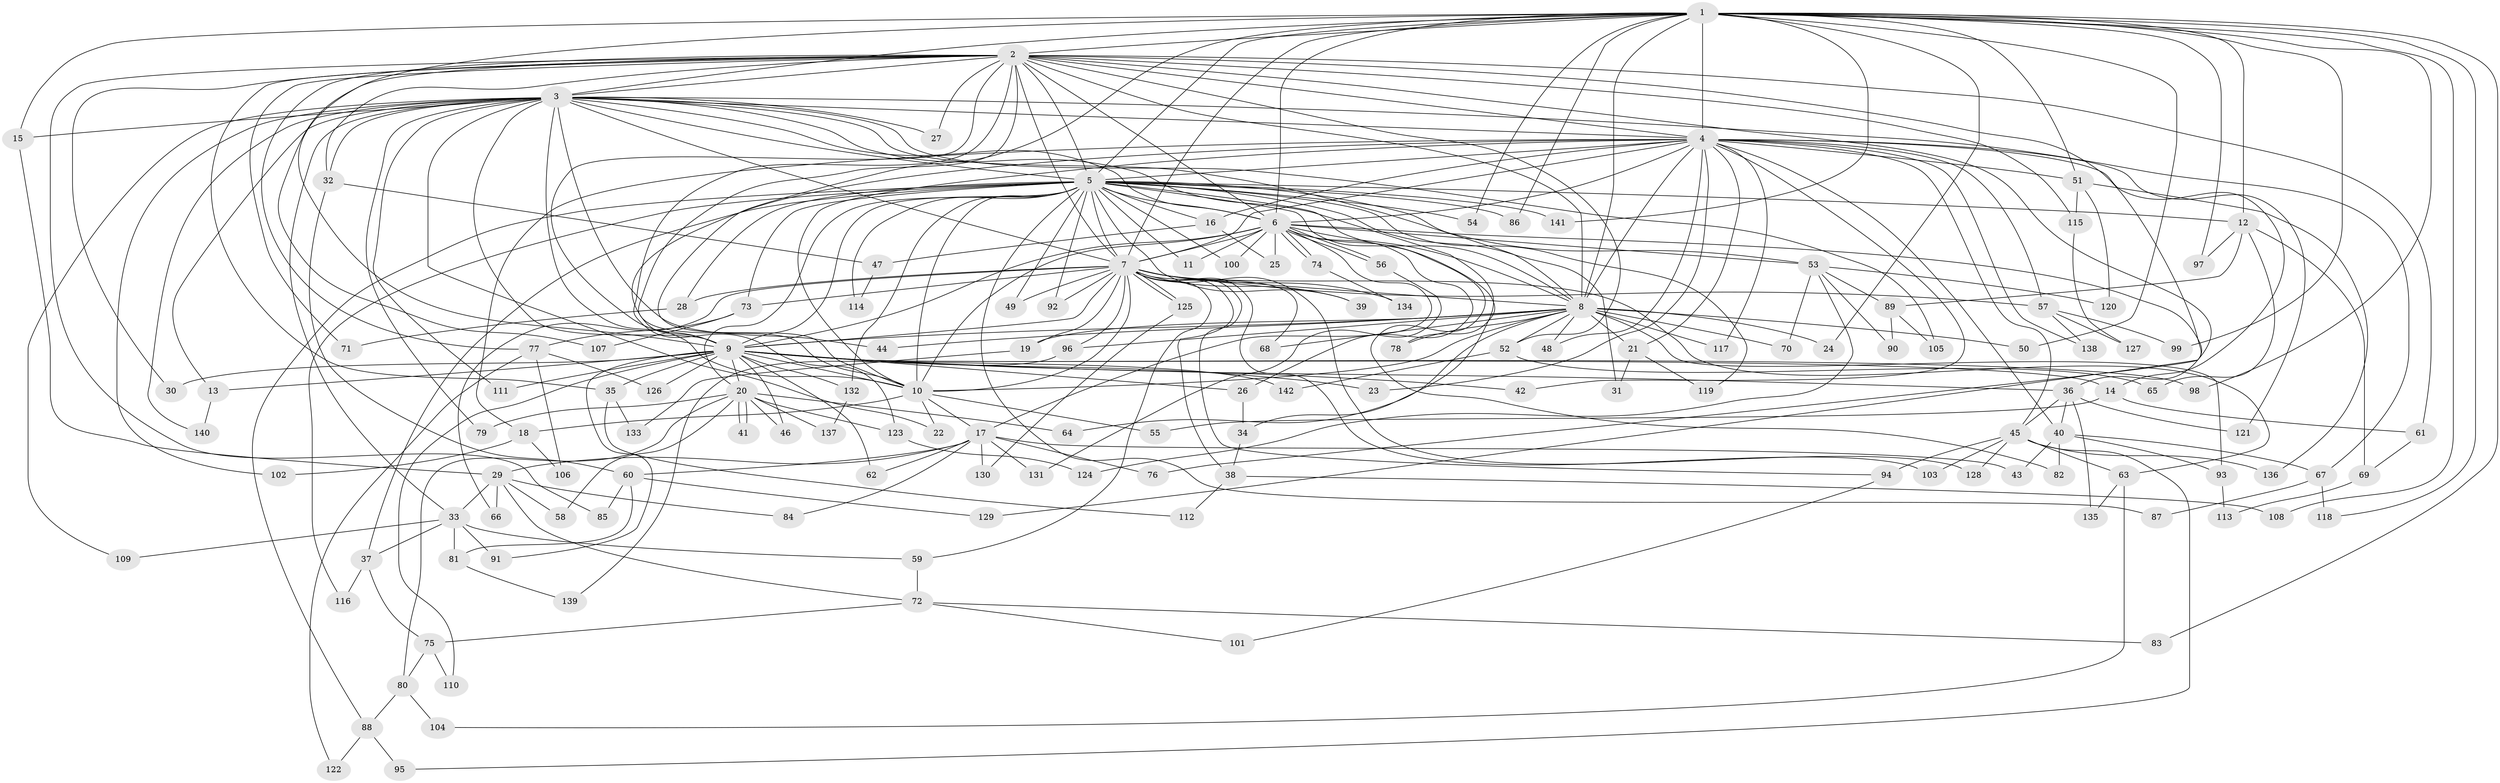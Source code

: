 // coarse degree distribution, {18: 0.05263157894736842, 4: 0.19298245614035087, 3: 0.12280701754385964, 22: 0.05263157894736842, 5: 0.07017543859649122, 2: 0.24561403508771928, 7: 0.03508771929824561, 15: 0.017543859649122806, 6: 0.14035087719298245, 9: 0.017543859649122806, 20: 0.017543859649122806, 1: 0.017543859649122806, 8: 0.017543859649122806}
// Generated by graph-tools (version 1.1) at 2025/36/03/04/25 23:36:24]
// undirected, 142 vertices, 309 edges
graph export_dot {
  node [color=gray90,style=filled];
  1;
  2;
  3;
  4;
  5;
  6;
  7;
  8;
  9;
  10;
  11;
  12;
  13;
  14;
  15;
  16;
  17;
  18;
  19;
  20;
  21;
  22;
  23;
  24;
  25;
  26;
  27;
  28;
  29;
  30;
  31;
  32;
  33;
  34;
  35;
  36;
  37;
  38;
  39;
  40;
  41;
  42;
  43;
  44;
  45;
  46;
  47;
  48;
  49;
  50;
  51;
  52;
  53;
  54;
  55;
  56;
  57;
  58;
  59;
  60;
  61;
  62;
  63;
  64;
  65;
  66;
  67;
  68;
  69;
  70;
  71;
  72;
  73;
  74;
  75;
  76;
  77;
  78;
  79;
  80;
  81;
  82;
  83;
  84;
  85;
  86;
  87;
  88;
  89;
  90;
  91;
  92;
  93;
  94;
  95;
  96;
  97;
  98;
  99;
  100;
  101;
  102;
  103;
  104;
  105;
  106;
  107;
  108;
  109;
  110;
  111;
  112;
  113;
  114;
  115;
  116;
  117;
  118;
  119;
  120;
  121;
  122;
  123;
  124;
  125;
  126;
  127;
  128;
  129;
  130;
  131;
  132;
  133;
  134;
  135;
  136;
  137;
  138;
  139;
  140;
  141;
  142;
  1 -- 2;
  1 -- 3;
  1 -- 4;
  1 -- 5;
  1 -- 6;
  1 -- 7;
  1 -- 8;
  1 -- 9;
  1 -- 10;
  1 -- 12;
  1 -- 15;
  1 -- 24;
  1 -- 50;
  1 -- 51;
  1 -- 54;
  1 -- 83;
  1 -- 86;
  1 -- 97;
  1 -- 98;
  1 -- 99;
  1 -- 108;
  1 -- 118;
  1 -- 141;
  2 -- 3;
  2 -- 4;
  2 -- 5;
  2 -- 6;
  2 -- 7;
  2 -- 8;
  2 -- 9;
  2 -- 10;
  2 -- 27;
  2 -- 30;
  2 -- 32;
  2 -- 35;
  2 -- 52;
  2 -- 61;
  2 -- 71;
  2 -- 76;
  2 -- 77;
  2 -- 85;
  2 -- 107;
  2 -- 115;
  2 -- 123;
  2 -- 129;
  3 -- 4;
  3 -- 5;
  3 -- 6;
  3 -- 7;
  3 -- 8;
  3 -- 9;
  3 -- 10;
  3 -- 13;
  3 -- 15;
  3 -- 22;
  3 -- 27;
  3 -- 32;
  3 -- 33;
  3 -- 34;
  3 -- 44;
  3 -- 67;
  3 -- 79;
  3 -- 102;
  3 -- 105;
  3 -- 109;
  3 -- 111;
  3 -- 140;
  4 -- 5;
  4 -- 6;
  4 -- 7;
  4 -- 8;
  4 -- 9;
  4 -- 10;
  4 -- 14;
  4 -- 16;
  4 -- 18;
  4 -- 21;
  4 -- 23;
  4 -- 40;
  4 -- 42;
  4 -- 45;
  4 -- 48;
  4 -- 51;
  4 -- 57;
  4 -- 117;
  4 -- 121;
  4 -- 138;
  5 -- 6;
  5 -- 7;
  5 -- 8;
  5 -- 9;
  5 -- 10;
  5 -- 11;
  5 -- 12;
  5 -- 16;
  5 -- 20;
  5 -- 28;
  5 -- 31;
  5 -- 37;
  5 -- 39;
  5 -- 49;
  5 -- 53;
  5 -- 54;
  5 -- 73;
  5 -- 82;
  5 -- 86;
  5 -- 87;
  5 -- 88;
  5 -- 92;
  5 -- 100;
  5 -- 114;
  5 -- 116;
  5 -- 119;
  5 -- 132;
  5 -- 141;
  6 -- 7;
  6 -- 8;
  6 -- 9;
  6 -- 10;
  6 -- 11;
  6 -- 17;
  6 -- 25;
  6 -- 26;
  6 -- 36;
  6 -- 53;
  6 -- 56;
  6 -- 56;
  6 -- 74;
  6 -- 74;
  6 -- 78;
  6 -- 100;
  7 -- 8;
  7 -- 9;
  7 -- 10;
  7 -- 19;
  7 -- 28;
  7 -- 38;
  7 -- 39;
  7 -- 49;
  7 -- 57;
  7 -- 59;
  7 -- 63;
  7 -- 66;
  7 -- 68;
  7 -- 73;
  7 -- 92;
  7 -- 94;
  7 -- 96;
  7 -- 103;
  7 -- 125;
  7 -- 125;
  7 -- 128;
  7 -- 134;
  8 -- 9;
  8 -- 10;
  8 -- 19;
  8 -- 21;
  8 -- 24;
  8 -- 44;
  8 -- 48;
  8 -- 50;
  8 -- 52;
  8 -- 64;
  8 -- 68;
  8 -- 70;
  8 -- 78;
  8 -- 93;
  8 -- 96;
  8 -- 117;
  9 -- 10;
  9 -- 13;
  9 -- 14;
  9 -- 20;
  9 -- 23;
  9 -- 26;
  9 -- 30;
  9 -- 35;
  9 -- 36;
  9 -- 42;
  9 -- 46;
  9 -- 62;
  9 -- 91;
  9 -- 98;
  9 -- 110;
  9 -- 111;
  9 -- 126;
  9 -- 132;
  9 -- 142;
  10 -- 17;
  10 -- 18;
  10 -- 22;
  10 -- 55;
  12 -- 65;
  12 -- 69;
  12 -- 89;
  12 -- 97;
  13 -- 140;
  14 -- 55;
  14 -- 61;
  15 -- 29;
  16 -- 25;
  16 -- 47;
  17 -- 29;
  17 -- 43;
  17 -- 60;
  17 -- 62;
  17 -- 76;
  17 -- 84;
  17 -- 130;
  17 -- 131;
  18 -- 102;
  18 -- 106;
  19 -- 133;
  20 -- 41;
  20 -- 41;
  20 -- 46;
  20 -- 58;
  20 -- 64;
  20 -- 79;
  20 -- 80;
  20 -- 123;
  20 -- 137;
  21 -- 31;
  21 -- 119;
  26 -- 34;
  28 -- 71;
  29 -- 33;
  29 -- 58;
  29 -- 66;
  29 -- 72;
  29 -- 84;
  32 -- 47;
  32 -- 60;
  33 -- 37;
  33 -- 59;
  33 -- 81;
  33 -- 91;
  33 -- 109;
  34 -- 38;
  35 -- 112;
  35 -- 133;
  36 -- 40;
  36 -- 45;
  36 -- 121;
  36 -- 135;
  37 -- 75;
  37 -- 116;
  38 -- 108;
  38 -- 112;
  40 -- 43;
  40 -- 67;
  40 -- 82;
  40 -- 93;
  45 -- 63;
  45 -- 94;
  45 -- 95;
  45 -- 103;
  45 -- 128;
  45 -- 136;
  47 -- 114;
  51 -- 115;
  51 -- 120;
  51 -- 136;
  52 -- 65;
  52 -- 142;
  53 -- 70;
  53 -- 89;
  53 -- 90;
  53 -- 120;
  53 -- 124;
  56 -- 131;
  57 -- 99;
  57 -- 127;
  57 -- 138;
  59 -- 72;
  60 -- 81;
  60 -- 85;
  60 -- 129;
  61 -- 69;
  63 -- 104;
  63 -- 135;
  67 -- 87;
  67 -- 118;
  69 -- 113;
  72 -- 75;
  72 -- 83;
  72 -- 101;
  73 -- 77;
  73 -- 107;
  74 -- 134;
  75 -- 80;
  75 -- 110;
  77 -- 106;
  77 -- 122;
  77 -- 126;
  80 -- 88;
  80 -- 104;
  81 -- 139;
  88 -- 95;
  88 -- 122;
  89 -- 90;
  89 -- 105;
  93 -- 113;
  94 -- 101;
  96 -- 139;
  115 -- 127;
  123 -- 124;
  125 -- 130;
  132 -- 137;
}
